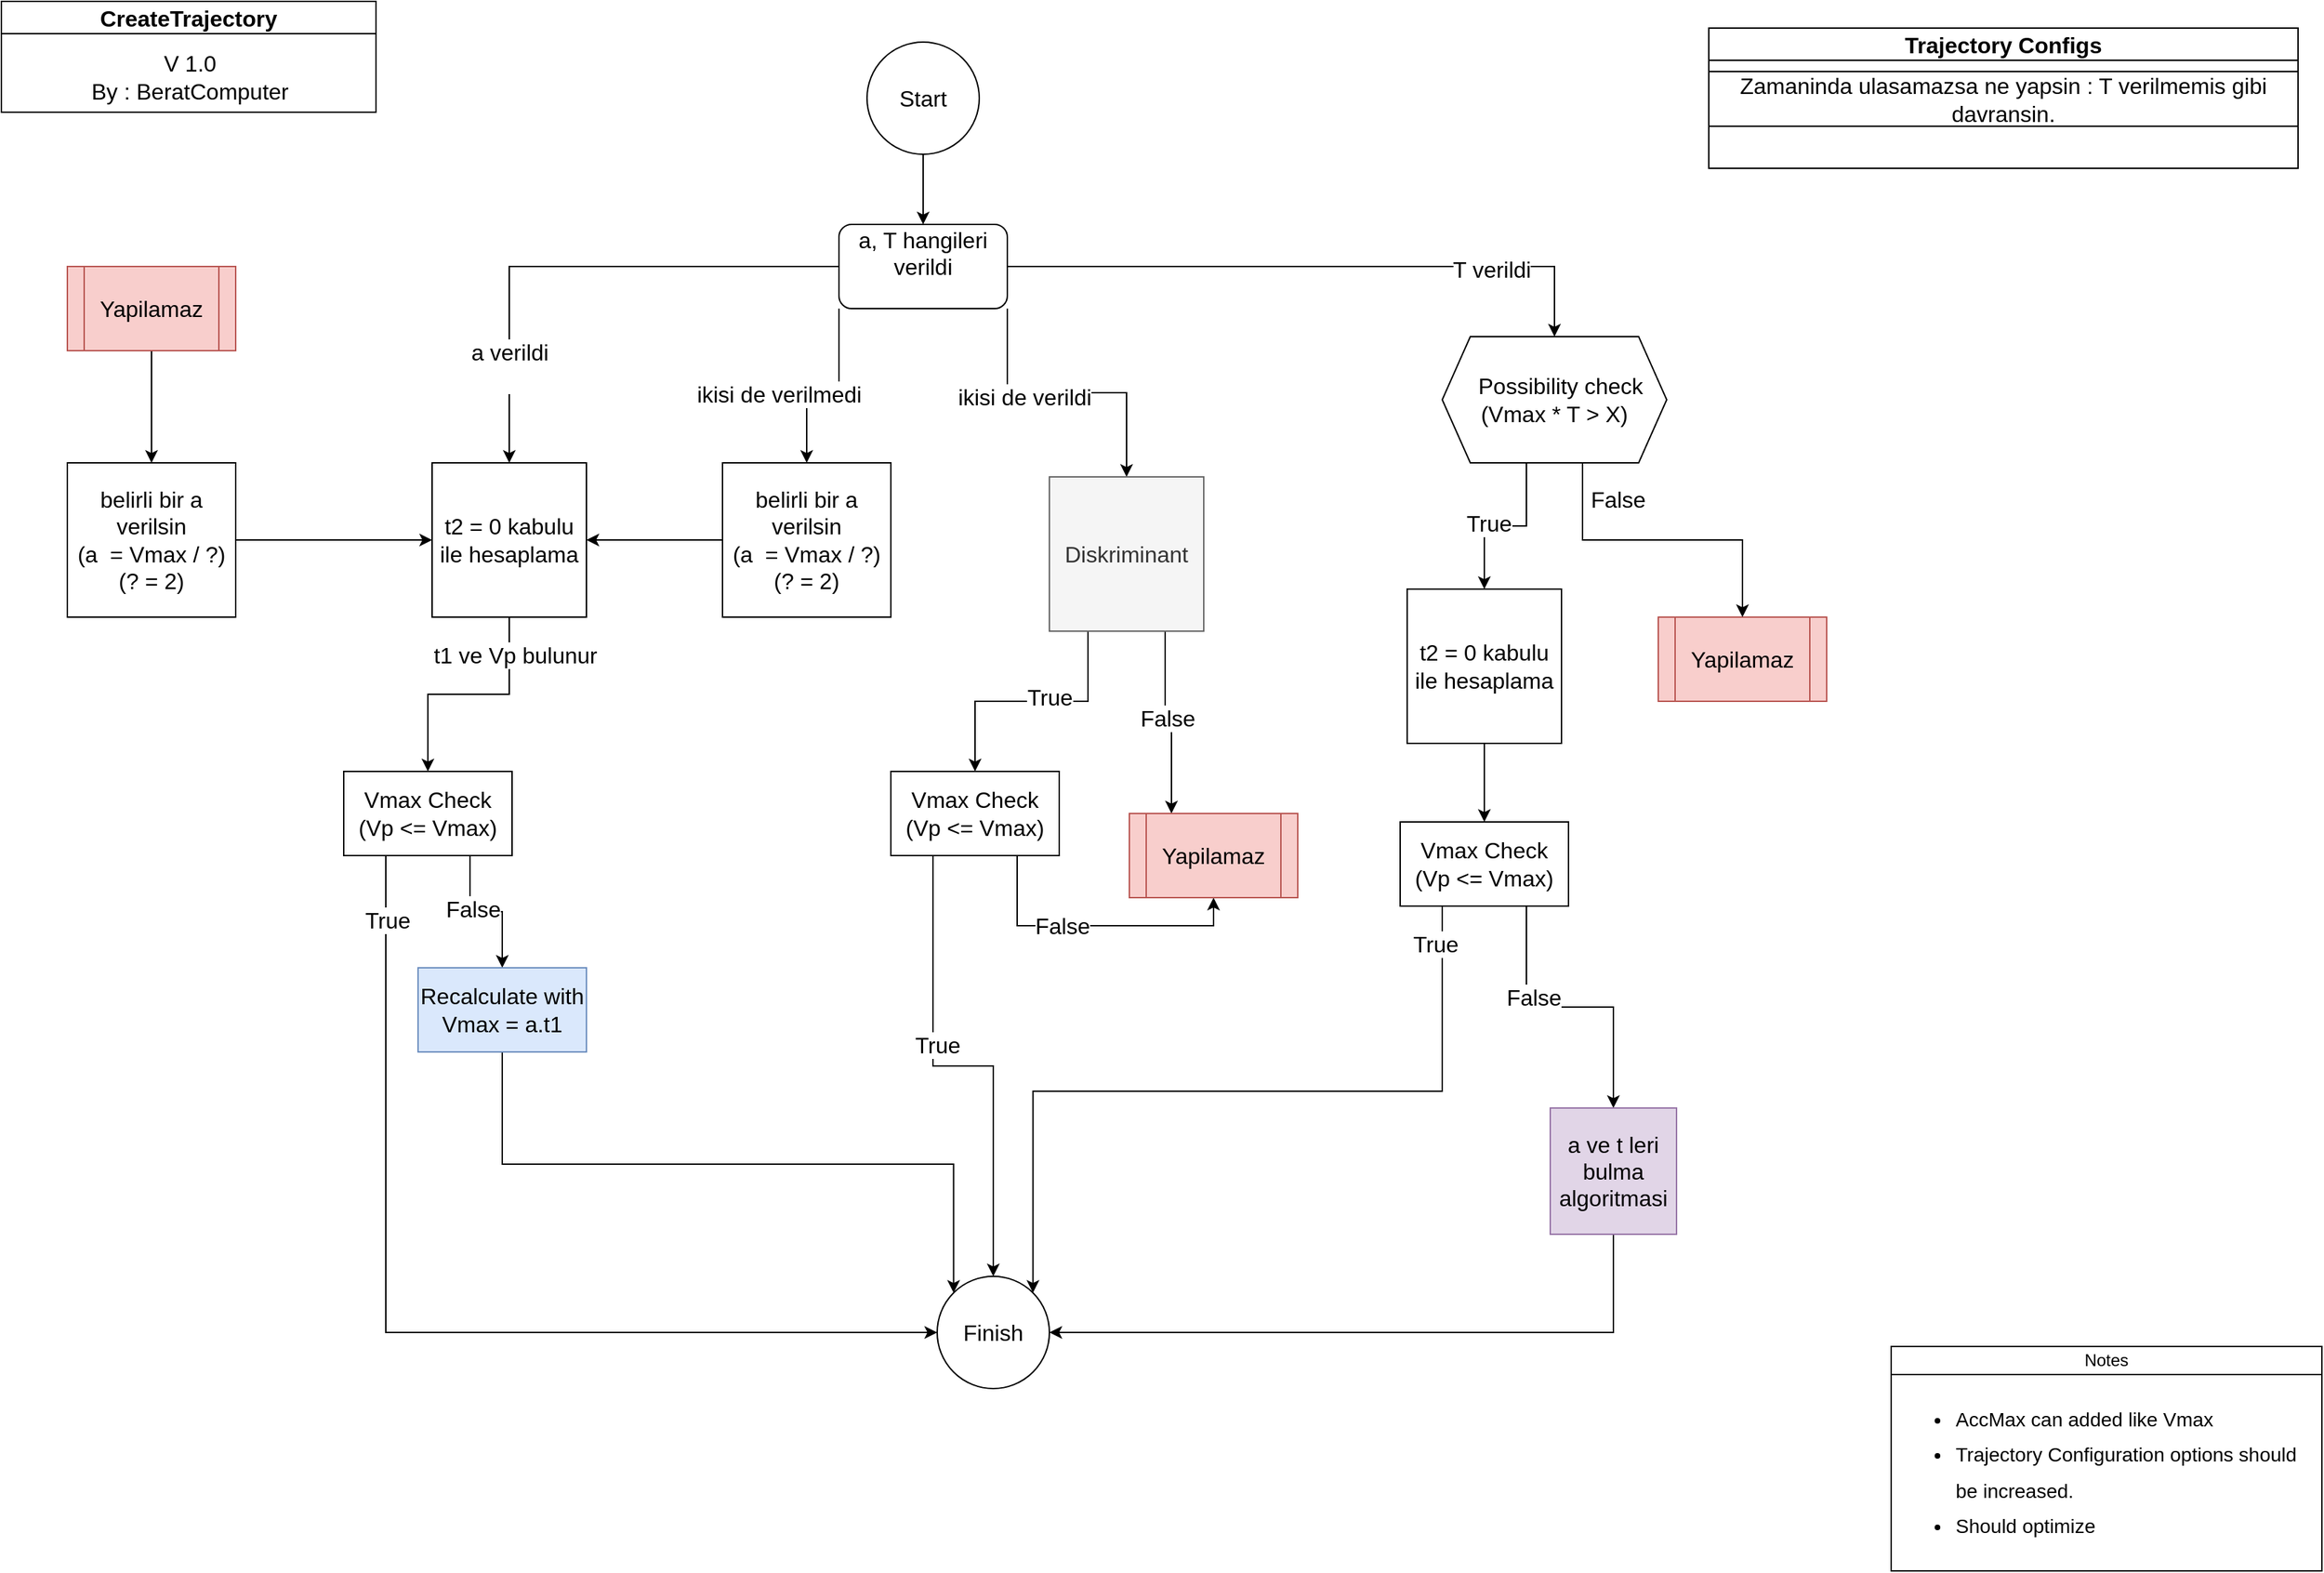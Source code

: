 <mxfile version="24.8.3">
  <diagram id="C5RBs43oDa-KdzZeNtuy" name="Page-1">
    <mxGraphModel dx="3319" dy="2009" grid="1" gridSize="10" guides="1" tooltips="1" connect="1" arrows="1" fold="1" page="1" pageScale="1" pageWidth="827" pageHeight="1169" math="0" shadow="0">
      <root>
        <mxCell id="WIyWlLk6GJQsqaUBKTNV-0" />
        <mxCell id="WIyWlLk6GJQsqaUBKTNV-1" parent="WIyWlLk6GJQsqaUBKTNV-0" />
        <mxCell id="BsCTspoUWDHS2oGdKg_x-1" style="edgeStyle=orthogonalEdgeStyle;rounded=0;orthogonalLoop=1;jettySize=auto;html=1;exitX=0;exitY=0.5;exitDx=0;exitDy=0;fontSize=16;entryX=0.5;entryY=0;entryDx=0;entryDy=0;" parent="WIyWlLk6GJQsqaUBKTNV-1" source="BsCTspoUWDHS2oGdKg_x-0" target="BsCTspoUWDHS2oGdKg_x-22" edge="1">
          <mxGeometry relative="1" as="geometry">
            <mxPoint x="-483" y="-990" as="targetPoint" />
            <Array as="points">
              <mxPoint x="-465" y="-980" />
            </Array>
          </mxGeometry>
        </mxCell>
        <mxCell id="BsCTspoUWDHS2oGdKg_x-11" value="a verildi&lt;div style=&quot;font-size: 16px;&quot;&gt;&lt;br style=&quot;font-size: 16px;&quot;&gt;&lt;/div&gt;" style="edgeLabel;html=1;align=center;verticalAlign=middle;resizable=0;points=[];fontSize=16;" parent="BsCTspoUWDHS2oGdKg_x-1" vertex="1" connectable="0">
          <mxGeometry x="0.629" relative="1" as="geometry">
            <mxPoint as="offset" />
          </mxGeometry>
        </mxCell>
        <mxCell id="BsCTspoUWDHS2oGdKg_x-4" style="edgeStyle=orthogonalEdgeStyle;rounded=0;orthogonalLoop=1;jettySize=auto;html=1;entryX=0.5;entryY=0;entryDx=0;entryDy=0;fontSize=16;exitX=1;exitY=1;exitDx=0;exitDy=0;" parent="WIyWlLk6GJQsqaUBKTNV-1" source="BsCTspoUWDHS2oGdKg_x-0" target="BsCTspoUWDHS2oGdKg_x-12" edge="1">
          <mxGeometry relative="1" as="geometry">
            <mxPoint x="-230.091" y="-870.0" as="targetPoint" />
            <mxPoint x="-33" y="-940" as="sourcePoint" />
          </mxGeometry>
        </mxCell>
        <mxCell id="BsCTspoUWDHS2oGdKg_x-7" value="ikisi de verildi" style="edgeLabel;html=1;align=center;verticalAlign=middle;resizable=0;points=[];fontSize=16;" parent="BsCTspoUWDHS2oGdKg_x-4" vertex="1" connectable="0">
          <mxGeometry x="-0.298" y="-4" relative="1" as="geometry">
            <mxPoint y="-1" as="offset" />
          </mxGeometry>
        </mxCell>
        <mxCell id="BsCTspoUWDHS2oGdKg_x-5" style="edgeStyle=orthogonalEdgeStyle;rounded=0;orthogonalLoop=1;jettySize=auto;html=1;exitX=0;exitY=1;exitDx=0;exitDy=0;entryX=0.5;entryY=0;entryDx=0;entryDy=0;fontSize=16;" parent="WIyWlLk6GJQsqaUBKTNV-1" source="BsCTspoUWDHS2oGdKg_x-0" target="BsCTspoUWDHS2oGdKg_x-62" edge="1">
          <mxGeometry relative="1" as="geometry">
            <mxPoint x="-43" y="-880" as="targetPoint" />
          </mxGeometry>
        </mxCell>
        <mxCell id="BsCTspoUWDHS2oGdKg_x-8" value="ikisi de verilmedi" style="edgeLabel;html=1;align=center;verticalAlign=middle;resizable=0;points=[];fontSize=16;" parent="BsCTspoUWDHS2oGdKg_x-5" vertex="1" connectable="0">
          <mxGeometry x="-0.298" y="-6" relative="1" as="geometry">
            <mxPoint x="-37" y="14" as="offset" />
          </mxGeometry>
        </mxCell>
        <mxCell id="BsCTspoUWDHS2oGdKg_x-6" style="edgeStyle=orthogonalEdgeStyle;rounded=0;orthogonalLoop=1;jettySize=auto;html=1;exitX=1;exitY=0.5;exitDx=0;exitDy=0;entryX=0.5;entryY=0;entryDx=0;entryDy=0;fontSize=16;" parent="WIyWlLk6GJQsqaUBKTNV-1" source="BsCTspoUWDHS2oGdKg_x-0" target="BsCTspoUWDHS2oGdKg_x-43" edge="1">
          <mxGeometry relative="1" as="geometry">
            <mxPoint x="20" y="-870.0" as="targetPoint" />
          </mxGeometry>
        </mxCell>
        <mxCell id="BsCTspoUWDHS2oGdKg_x-9" value="T verildi" style="edgeLabel;html=1;align=center;verticalAlign=middle;resizable=0;points=[];fontSize=16;" parent="BsCTspoUWDHS2oGdKg_x-6" vertex="1" connectable="0">
          <mxGeometry x="0.569" y="-3" relative="1" as="geometry">
            <mxPoint y="-1" as="offset" />
          </mxGeometry>
        </mxCell>
        <mxCell id="BsCTspoUWDHS2oGdKg_x-0" value="a, T hangileri verildi&lt;div style=&quot;font-size: 16px;&quot;&gt;&lt;br style=&quot;font-size: 16px;&quot;&gt;&lt;/div&gt;" style="rounded=1;whiteSpace=wrap;html=1;fontSize=16;" parent="WIyWlLk6GJQsqaUBKTNV-1" vertex="1">
          <mxGeometry x="-230" y="-1010" width="120" height="60" as="geometry" />
        </mxCell>
        <mxCell id="BsCTspoUWDHS2oGdKg_x-13" style="edgeStyle=orthogonalEdgeStyle;rounded=0;orthogonalLoop=1;jettySize=auto;html=1;exitX=0.25;exitY=1;exitDx=0;exitDy=0;entryX=0.5;entryY=0;entryDx=0;entryDy=0;fontSize=16;" parent="WIyWlLk6GJQsqaUBKTNV-1" source="BsCTspoUWDHS2oGdKg_x-12" target="BsCTspoUWDHS2oGdKg_x-17" edge="1">
          <mxGeometry relative="1" as="geometry">
            <mxPoint x="-262.5" y="-510" as="targetPoint" />
          </mxGeometry>
        </mxCell>
        <mxCell id="BsCTspoUWDHS2oGdKg_x-15" value="True" style="edgeLabel;html=1;align=center;verticalAlign=middle;resizable=0;points=[];fontSize=16;" parent="BsCTspoUWDHS2oGdKg_x-13" vertex="1" connectable="0">
          <mxGeometry x="-0.133" y="-3" relative="1" as="geometry">
            <mxPoint as="offset" />
          </mxGeometry>
        </mxCell>
        <mxCell id="BsCTspoUWDHS2oGdKg_x-14" style="edgeStyle=orthogonalEdgeStyle;rounded=0;orthogonalLoop=1;jettySize=auto;html=1;exitX=0.75;exitY=1;exitDx=0;exitDy=0;entryX=0.25;entryY=0;entryDx=0;entryDy=0;fontSize=16;" parent="WIyWlLk6GJQsqaUBKTNV-1" source="BsCTspoUWDHS2oGdKg_x-12" target="BsCTspoUWDHS2oGdKg_x-41" edge="1">
          <mxGeometry relative="1" as="geometry">
            <mxPoint x="-120" y="-540" as="targetPoint" />
          </mxGeometry>
        </mxCell>
        <mxCell id="BsCTspoUWDHS2oGdKg_x-16" value="False" style="edgeLabel;html=1;align=center;verticalAlign=middle;resizable=0;points=[];fontSize=16;" parent="BsCTspoUWDHS2oGdKg_x-14" vertex="1" connectable="0">
          <mxGeometry x="-0.075" y="1" relative="1" as="geometry">
            <mxPoint as="offset" />
          </mxGeometry>
        </mxCell>
        <mxCell id="BsCTspoUWDHS2oGdKg_x-12" value="Diskriminant" style="whiteSpace=wrap;html=1;aspect=fixed;fillColor=#f5f5f5;strokeColor=#666666;fontColor=#333333;fontSize=16;" parent="WIyWlLk6GJQsqaUBKTNV-1" vertex="1">
          <mxGeometry x="-80" y="-830" width="110" height="110" as="geometry" />
        </mxCell>
        <mxCell id="BsCTspoUWDHS2oGdKg_x-18" style="edgeStyle=orthogonalEdgeStyle;rounded=0;orthogonalLoop=1;jettySize=auto;html=1;exitX=0.25;exitY=1;exitDx=0;exitDy=0;entryX=0.5;entryY=0;entryDx=0;entryDy=0;fontSize=16;" parent="WIyWlLk6GJQsqaUBKTNV-1" source="BsCTspoUWDHS2oGdKg_x-17" target="BsCTspoUWDHS2oGdKg_x-24" edge="1">
          <mxGeometry relative="1" as="geometry">
            <mxPoint x="-350" y="-360" as="targetPoint" />
          </mxGeometry>
        </mxCell>
        <mxCell id="BsCTspoUWDHS2oGdKg_x-20" value="True" style="edgeLabel;html=1;align=center;verticalAlign=middle;resizable=0;points=[];fontSize=16;" parent="BsCTspoUWDHS2oGdKg_x-18" vertex="1" connectable="0">
          <mxGeometry x="-0.221" y="3" relative="1" as="geometry">
            <mxPoint y="1" as="offset" />
          </mxGeometry>
        </mxCell>
        <mxCell id="BsCTspoUWDHS2oGdKg_x-19" style="edgeStyle=orthogonalEdgeStyle;rounded=0;orthogonalLoop=1;jettySize=auto;html=1;exitX=0.75;exitY=1;exitDx=0;exitDy=0;fontSize=16;entryX=0.5;entryY=1;entryDx=0;entryDy=0;" parent="WIyWlLk6GJQsqaUBKTNV-1" source="BsCTspoUWDHS2oGdKg_x-17" target="BsCTspoUWDHS2oGdKg_x-41" edge="1">
          <mxGeometry relative="1" as="geometry">
            <mxPoint x="-290" y="-360" as="targetPoint" />
          </mxGeometry>
        </mxCell>
        <mxCell id="BsCTspoUWDHS2oGdKg_x-21" value="False" style="edgeLabel;html=1;align=center;verticalAlign=middle;resizable=0;points=[];fontSize=16;" parent="BsCTspoUWDHS2oGdKg_x-19" vertex="1" connectable="0">
          <mxGeometry x="-0.221" y="1" relative="1" as="geometry">
            <mxPoint y="1" as="offset" />
          </mxGeometry>
        </mxCell>
        <mxCell id="BsCTspoUWDHS2oGdKg_x-17" value="Vmax Check&lt;div style=&quot;font-size: 16px;&quot;&gt;(Vp &amp;lt;= Vmax)&lt;/div&gt;" style="rounded=0;whiteSpace=wrap;html=1;fontSize=16;" parent="WIyWlLk6GJQsqaUBKTNV-1" vertex="1">
          <mxGeometry x="-193" y="-620" width="120" height="60" as="geometry" />
        </mxCell>
        <mxCell id="BsCTspoUWDHS2oGdKg_x-23" style="edgeStyle=orthogonalEdgeStyle;rounded=0;orthogonalLoop=1;jettySize=auto;html=1;exitX=0.5;exitY=1;exitDx=0;exitDy=0;entryX=0.5;entryY=0;entryDx=0;entryDy=0;fontSize=16;" parent="WIyWlLk6GJQsqaUBKTNV-1" source="BsCTspoUWDHS2oGdKg_x-22" target="BsCTspoUWDHS2oGdKg_x-25" edge="1">
          <mxGeometry relative="1" as="geometry">
            <mxPoint x="-460" y="-620" as="targetPoint" />
          </mxGeometry>
        </mxCell>
        <mxCell id="BsCTspoUWDHS2oGdKg_x-33" value="t1 ve Vp bulunur" style="edgeLabel;html=1;align=center;verticalAlign=middle;resizable=0;points=[];fontSize=16;" parent="BsCTspoUWDHS2oGdKg_x-23" vertex="1" connectable="0">
          <mxGeometry x="-0.668" y="4" relative="1" as="geometry">
            <mxPoint y="-1" as="offset" />
          </mxGeometry>
        </mxCell>
        <mxCell id="BsCTspoUWDHS2oGdKg_x-22" value="t2 = 0 kabulu ile hesaplama" style="whiteSpace=wrap;html=1;aspect=fixed;fontSize=16;" parent="WIyWlLk6GJQsqaUBKTNV-1" vertex="1">
          <mxGeometry x="-520" y="-840" width="110" height="110" as="geometry" />
        </mxCell>
        <mxCell id="BsCTspoUWDHS2oGdKg_x-24" value="Finish" style="ellipse;whiteSpace=wrap;html=1;aspect=fixed;fontSize=16;" parent="WIyWlLk6GJQsqaUBKTNV-1" vertex="1">
          <mxGeometry x="-160" y="-260" width="80" height="80" as="geometry" />
        </mxCell>
        <mxCell id="BsCTspoUWDHS2oGdKg_x-26" style="edgeStyle=orthogonalEdgeStyle;rounded=0;orthogonalLoop=1;jettySize=auto;html=1;exitX=0.25;exitY=1;exitDx=0;exitDy=0;entryX=0;entryY=0.5;entryDx=0;entryDy=0;fontSize=16;" parent="WIyWlLk6GJQsqaUBKTNV-1" source="BsCTspoUWDHS2oGdKg_x-25" target="BsCTspoUWDHS2oGdKg_x-24" edge="1">
          <mxGeometry relative="1" as="geometry" />
        </mxCell>
        <mxCell id="BsCTspoUWDHS2oGdKg_x-29" value="True" style="edgeLabel;html=1;align=center;verticalAlign=middle;resizable=0;points=[];fontSize=16;" parent="BsCTspoUWDHS2oGdKg_x-26" vertex="1" connectable="0">
          <mxGeometry x="-0.877" y="1" relative="1" as="geometry">
            <mxPoint y="1" as="offset" />
          </mxGeometry>
        </mxCell>
        <mxCell id="BsCTspoUWDHS2oGdKg_x-27" style="edgeStyle=orthogonalEdgeStyle;rounded=0;orthogonalLoop=1;jettySize=auto;html=1;exitX=0.75;exitY=1;exitDx=0;exitDy=0;entryX=0.5;entryY=0;entryDx=0;entryDy=0;fontSize=16;" parent="WIyWlLk6GJQsqaUBKTNV-1" source="BsCTspoUWDHS2oGdKg_x-25" target="BsCTspoUWDHS2oGdKg_x-31" edge="1">
          <mxGeometry relative="1" as="geometry">
            <mxPoint x="-492.846" y="-490" as="targetPoint" />
          </mxGeometry>
        </mxCell>
        <mxCell id="BsCTspoUWDHS2oGdKg_x-30" value="False" style="edgeLabel;html=1;align=center;verticalAlign=middle;resizable=0;points=[];fontSize=16;" parent="BsCTspoUWDHS2oGdKg_x-27" vertex="1" connectable="0">
          <mxGeometry x="-0.196" y="1" relative="1" as="geometry">
            <mxPoint y="-1" as="offset" />
          </mxGeometry>
        </mxCell>
        <mxCell id="BsCTspoUWDHS2oGdKg_x-25" value="Vmax Check&lt;div style=&quot;font-size: 16px;&quot;&gt;(Vp &amp;lt;= Vmax)&lt;/div&gt;" style="rounded=0;whiteSpace=wrap;html=1;fontSize=16;" parent="WIyWlLk6GJQsqaUBKTNV-1" vertex="1">
          <mxGeometry x="-583" y="-620" width="120" height="60" as="geometry" />
        </mxCell>
        <mxCell id="BsCTspoUWDHS2oGdKg_x-32" style="edgeStyle=orthogonalEdgeStyle;rounded=0;orthogonalLoop=1;jettySize=auto;html=1;exitX=0.5;exitY=1;exitDx=0;exitDy=0;entryX=0;entryY=0;entryDx=0;entryDy=0;fontSize=16;" parent="WIyWlLk6GJQsqaUBKTNV-1" source="BsCTspoUWDHS2oGdKg_x-31" target="BsCTspoUWDHS2oGdKg_x-24" edge="1">
          <mxGeometry relative="1" as="geometry" />
        </mxCell>
        <mxCell id="BsCTspoUWDHS2oGdKg_x-31" value="Recalculate with&lt;br style=&quot;font-size: 16px;&quot;&gt;Vmax = a.t1" style="rounded=0;whiteSpace=wrap;html=1;fillColor=#dae8fc;strokeColor=#6c8ebf;fontSize=16;" parent="WIyWlLk6GJQsqaUBKTNV-1" vertex="1">
          <mxGeometry x="-530" y="-480" width="120" height="60" as="geometry" />
        </mxCell>
        <mxCell id="T1XglIzjYJJxU0rhlTqj-9" style="edgeStyle=orthogonalEdgeStyle;rounded=0;orthogonalLoop=1;jettySize=auto;html=1;exitX=0.5;exitY=1;exitDx=0;exitDy=0;entryX=0.5;entryY=0;entryDx=0;entryDy=0;" edge="1" parent="WIyWlLk6GJQsqaUBKTNV-1" source="BsCTspoUWDHS2oGdKg_x-34" target="BsCTspoUWDHS2oGdKg_x-36">
          <mxGeometry relative="1" as="geometry" />
        </mxCell>
        <mxCell id="BsCTspoUWDHS2oGdKg_x-34" value="t2 = 0 kabulu ile hesaplama" style="whiteSpace=wrap;html=1;aspect=fixed;fontSize=16;" parent="WIyWlLk6GJQsqaUBKTNV-1" vertex="1">
          <mxGeometry x="175" y="-750" width="110" height="110" as="geometry" />
        </mxCell>
        <mxCell id="BsCTspoUWDHS2oGdKg_x-37" style="edgeStyle=orthogonalEdgeStyle;rounded=0;orthogonalLoop=1;jettySize=auto;html=1;exitX=0.25;exitY=1;exitDx=0;exitDy=0;fontSize=16;entryX=1;entryY=0;entryDx=0;entryDy=0;" parent="WIyWlLk6GJQsqaUBKTNV-1" source="BsCTspoUWDHS2oGdKg_x-36" target="BsCTspoUWDHS2oGdKg_x-24" edge="1">
          <mxGeometry relative="1" as="geometry">
            <mxPoint x="-93" y="-250" as="targetPoint" />
          </mxGeometry>
        </mxCell>
        <mxCell id="BsCTspoUWDHS2oGdKg_x-39" value="True" style="edgeLabel;html=1;align=center;verticalAlign=middle;resizable=0;points=[];fontSize=16;" parent="BsCTspoUWDHS2oGdKg_x-37" vertex="1" connectable="0">
          <mxGeometry x="-0.907" y="-5" relative="1" as="geometry">
            <mxPoint as="offset" />
          </mxGeometry>
        </mxCell>
        <mxCell id="BsCTspoUWDHS2oGdKg_x-38" style="edgeStyle=orthogonalEdgeStyle;rounded=0;orthogonalLoop=1;jettySize=auto;html=1;exitX=0.75;exitY=1;exitDx=0;exitDy=0;fontSize=16;entryX=0.5;entryY=0;entryDx=0;entryDy=0;" parent="WIyWlLk6GJQsqaUBKTNV-1" source="BsCTspoUWDHS2oGdKg_x-36" edge="1" target="BsCTspoUWDHS2oGdKg_x-57">
          <mxGeometry relative="1" as="geometry">
            <mxPoint x="480" y="-540" as="targetPoint" />
          </mxGeometry>
        </mxCell>
        <mxCell id="BsCTspoUWDHS2oGdKg_x-40" value="False" style="edgeLabel;html=1;align=center;verticalAlign=middle;resizable=0;points=[];fontSize=16;" parent="BsCTspoUWDHS2oGdKg_x-38" vertex="1" connectable="0">
          <mxGeometry x="-0.37" y="5" relative="1" as="geometry">
            <mxPoint as="offset" />
          </mxGeometry>
        </mxCell>
        <mxCell id="BsCTspoUWDHS2oGdKg_x-36" value="Vmax Check&lt;div style=&quot;font-size: 16px;&quot;&gt;(Vp &amp;lt;= Vmax)&lt;/div&gt;" style="rounded=0;whiteSpace=wrap;html=1;fontSize=16;" parent="WIyWlLk6GJQsqaUBKTNV-1" vertex="1">
          <mxGeometry x="170" y="-584" width="120" height="60" as="geometry" />
        </mxCell>
        <mxCell id="BsCTspoUWDHS2oGdKg_x-41" value="Yapilamaz" style="shape=process;whiteSpace=wrap;html=1;backgroundOutline=1;fillColor=#f8cecc;strokeColor=#b85450;fontSize=16;" parent="WIyWlLk6GJQsqaUBKTNV-1" vertex="1">
          <mxGeometry x="-23" y="-590" width="120" height="60" as="geometry" />
        </mxCell>
        <mxCell id="BsCTspoUWDHS2oGdKg_x-42" value="Yapilamaz" style="shape=process;whiteSpace=wrap;html=1;backgroundOutline=1;fillColor=#f8cecc;strokeColor=#b85450;fontSize=16;" parent="WIyWlLk6GJQsqaUBKTNV-1" vertex="1">
          <mxGeometry x="354" y="-730" width="120" height="60" as="geometry" />
        </mxCell>
        <mxCell id="BsCTspoUWDHS2oGdKg_x-44" style="edgeStyle=orthogonalEdgeStyle;rounded=0;orthogonalLoop=1;jettySize=auto;html=1;exitX=0.625;exitY=1;exitDx=0;exitDy=0;entryX=0.5;entryY=0;entryDx=0;entryDy=0;fontSize=16;" parent="WIyWlLk6GJQsqaUBKTNV-1" source="BsCTspoUWDHS2oGdKg_x-43" target="BsCTspoUWDHS2oGdKg_x-42" edge="1">
          <mxGeometry relative="1" as="geometry" />
        </mxCell>
        <mxCell id="BsCTspoUWDHS2oGdKg_x-46" value="False" style="edgeLabel;html=1;align=center;verticalAlign=middle;resizable=0;points=[];fontSize=16;rotation=0;" parent="BsCTspoUWDHS2oGdKg_x-44" vertex="1" connectable="0">
          <mxGeometry x="-0.774" y="-3" relative="1" as="geometry">
            <mxPoint x="28" as="offset" />
          </mxGeometry>
        </mxCell>
        <mxCell id="T1XglIzjYJJxU0rhlTqj-8" style="edgeStyle=orthogonalEdgeStyle;rounded=0;orthogonalLoop=1;jettySize=auto;html=1;exitX=0.375;exitY=1;exitDx=0;exitDy=0;entryX=0.5;entryY=0;entryDx=0;entryDy=0;" edge="1" parent="WIyWlLk6GJQsqaUBKTNV-1" source="BsCTspoUWDHS2oGdKg_x-43" target="BsCTspoUWDHS2oGdKg_x-34">
          <mxGeometry relative="1" as="geometry" />
        </mxCell>
        <mxCell id="T1XglIzjYJJxU0rhlTqj-10" value="&lt;font style=&quot;font-size: 16px;&quot;&gt;True&lt;/font&gt;" style="edgeLabel;html=1;align=center;verticalAlign=middle;resizable=0;points=[];" vertex="1" connectable="0" parent="T1XglIzjYJJxU0rhlTqj-8">
          <mxGeometry x="0.206" y="-1" relative="1" as="geometry">
            <mxPoint y="-1" as="offset" />
          </mxGeometry>
        </mxCell>
        <mxCell id="BsCTspoUWDHS2oGdKg_x-43" value="&amp;nbsp;&amp;nbsp;Possibility check&lt;div style=&quot;font-size: 16px;&quot;&gt;(Vmax * T &amp;gt; X&lt;span style=&quot;background-color: initial; font-size: 16px;&quot;&gt;)&lt;/span&gt;&lt;/div&gt;" style="shape=hexagon;perimeter=hexagonPerimeter2;whiteSpace=wrap;html=1;fixedSize=1;fontSize=16;" parent="WIyWlLk6GJQsqaUBKTNV-1" vertex="1">
          <mxGeometry x="200" y="-930" width="160" height="90" as="geometry" />
        </mxCell>
        <mxCell id="BsCTspoUWDHS2oGdKg_x-49" value="CreateTrajectory" style="swimlane;whiteSpace=wrap;html=1;fontSize=16;" parent="WIyWlLk6GJQsqaUBKTNV-1" vertex="1">
          <mxGeometry x="-827" y="-1169" width="267" height="79" as="geometry" />
        </mxCell>
        <mxCell id="BsCTspoUWDHS2oGdKg_x-55" value="V 1.0&lt;br style=&quot;font-size: 16px;&quot;&gt;By : BeratComputer" style="text;html=1;align=center;verticalAlign=middle;resizable=0;points=[];autosize=1;strokeColor=none;fillColor=none;fontSize=16;" parent="BsCTspoUWDHS2oGdKg_x-49" vertex="1">
          <mxGeometry x="53.5" y="29" width="160" height="50" as="geometry" />
        </mxCell>
        <mxCell id="BsCTspoUWDHS2oGdKg_x-51" value="Notes" style="swimlane;fontStyle=0;childLayout=stackLayout;horizontal=1;startSize=20;horizontalStack=0;resizeParent=1;resizeParentMax=0;resizeLast=0;collapsible=1;marginBottom=0;whiteSpace=wrap;html=1;" parent="WIyWlLk6GJQsqaUBKTNV-1" vertex="1">
          <mxGeometry x="520" y="-210" width="307" height="160" as="geometry" />
        </mxCell>
        <mxCell id="BsCTspoUWDHS2oGdKg_x-52" value="&lt;ul style=&quot;font-size: 14px; line-height: 180%;&quot;&gt;&lt;li&gt;AccMax can added like Vmax&lt;/li&gt;&lt;li&gt;Trajectory Configuration options should be increased.&lt;/li&gt;&lt;li&gt;Should optimize&lt;/li&gt;&lt;/ul&gt;" style="text;strokeColor=none;fillColor=none;align=left;verticalAlign=middle;spacingLeft=4;spacingRight=4;overflow=hidden;points=[[0,0.5],[1,0.5]];portConstraint=eastwest;rotatable=0;whiteSpace=wrap;html=1;" parent="BsCTspoUWDHS2oGdKg_x-51" vertex="1">
          <mxGeometry y="20" width="307" height="140" as="geometry" />
        </mxCell>
        <mxCell id="BsCTspoUWDHS2oGdKg_x-58" style="edgeStyle=orthogonalEdgeStyle;rounded=0;orthogonalLoop=1;jettySize=auto;html=1;exitX=0.5;exitY=1;exitDx=0;exitDy=0;fontSize=16;entryX=1;entryY=0.5;entryDx=0;entryDy=0;" parent="WIyWlLk6GJQsqaUBKTNV-1" source="BsCTspoUWDHS2oGdKg_x-57" target="BsCTspoUWDHS2oGdKg_x-24" edge="1">
          <mxGeometry relative="1" as="geometry">
            <mxPoint x="17" y="-210" as="targetPoint" />
          </mxGeometry>
        </mxCell>
        <mxCell id="BsCTspoUWDHS2oGdKg_x-57" value="a ve t leri bulma algoritmasi" style="whiteSpace=wrap;html=1;aspect=fixed;fillColor=#e1d5e7;strokeColor=#9673a6;fontSize=16;" parent="WIyWlLk6GJQsqaUBKTNV-1" vertex="1">
          <mxGeometry x="277" y="-380" width="90" height="90" as="geometry" />
        </mxCell>
        <mxCell id="BsCTspoUWDHS2oGdKg_x-60" style="edgeStyle=orthogonalEdgeStyle;rounded=0;orthogonalLoop=1;jettySize=auto;html=1;exitX=0.5;exitY=1;exitDx=0;exitDy=0;entryX=0.5;entryY=0;entryDx=0;entryDy=0;fontSize=16;" parent="WIyWlLk6GJQsqaUBKTNV-1" source="BsCTspoUWDHS2oGdKg_x-59" target="BsCTspoUWDHS2oGdKg_x-0" edge="1">
          <mxGeometry relative="1" as="geometry" />
        </mxCell>
        <mxCell id="BsCTspoUWDHS2oGdKg_x-59" value="Start" style="ellipse;whiteSpace=wrap;html=1;aspect=fixed;fontSize=16;" parent="WIyWlLk6GJQsqaUBKTNV-1" vertex="1">
          <mxGeometry x="-210" y="-1140" width="80" height="80" as="geometry" />
        </mxCell>
        <mxCell id="BsCTspoUWDHS2oGdKg_x-69" style="edgeStyle=orthogonalEdgeStyle;rounded=0;orthogonalLoop=1;jettySize=auto;html=1;exitX=0;exitY=0.5;exitDx=0;exitDy=0;entryX=1;entryY=0.5;entryDx=0;entryDy=0;" parent="WIyWlLk6GJQsqaUBKTNV-1" source="BsCTspoUWDHS2oGdKg_x-62" target="BsCTspoUWDHS2oGdKg_x-22" edge="1">
          <mxGeometry relative="1" as="geometry" />
        </mxCell>
        <mxCell id="BsCTspoUWDHS2oGdKg_x-62" value="belirli bir a verilsin&lt;br&gt;(a&amp;nbsp; = Vmax / ?)&lt;br&gt;(? = 2)" style="rounded=0;whiteSpace=wrap;html=1;fontSize=16;" parent="WIyWlLk6GJQsqaUBKTNV-1" vertex="1">
          <mxGeometry x="-313" y="-840" width="120" height="110" as="geometry" />
        </mxCell>
        <mxCell id="BsCTspoUWDHS2oGdKg_x-64" value="Trajectory Configs" style="swimlane;whiteSpace=wrap;html=1;fontSize=16;" parent="WIyWlLk6GJQsqaUBKTNV-1" vertex="1">
          <mxGeometry x="390" y="-1150" width="420" height="100" as="geometry" />
        </mxCell>
        <mxCell id="BsCTspoUWDHS2oGdKg_x-65" value="Zamaninda ulasamazsa ne yapsin : T verilmemis gibi davransin." style="whiteSpace=wrap;html=1;fontSize=16;" parent="BsCTspoUWDHS2oGdKg_x-64" vertex="1">
          <mxGeometry y="31" width="420" height="39" as="geometry" />
        </mxCell>
        <mxCell id="BsCTspoUWDHS2oGdKg_x-71" style="edgeStyle=orthogonalEdgeStyle;rounded=0;orthogonalLoop=1;jettySize=auto;html=1;exitX=0.5;exitY=1;exitDx=0;exitDy=0;entryX=0.5;entryY=0;entryDx=0;entryDy=0;" parent="WIyWlLk6GJQsqaUBKTNV-1" source="BsCTspoUWDHS2oGdKg_x-70" target="BsCTspoUWDHS2oGdKg_x-72" edge="1">
          <mxGeometry relative="1" as="geometry">
            <mxPoint x="-719.5" y="-850" as="targetPoint" />
          </mxGeometry>
        </mxCell>
        <mxCell id="BsCTspoUWDHS2oGdKg_x-70" value="Yapilamaz" style="shape=process;whiteSpace=wrap;html=1;backgroundOutline=1;fillColor=#f8cecc;strokeColor=#b85450;fontSize=16;" parent="WIyWlLk6GJQsqaUBKTNV-1" vertex="1">
          <mxGeometry x="-780" y="-980" width="120" height="60" as="geometry" />
        </mxCell>
        <mxCell id="BsCTspoUWDHS2oGdKg_x-73" style="edgeStyle=orthogonalEdgeStyle;rounded=0;orthogonalLoop=1;jettySize=auto;html=1;exitX=1;exitY=0.5;exitDx=0;exitDy=0;entryX=0;entryY=0.5;entryDx=0;entryDy=0;" parent="WIyWlLk6GJQsqaUBKTNV-1" source="BsCTspoUWDHS2oGdKg_x-72" target="BsCTspoUWDHS2oGdKg_x-22" edge="1">
          <mxGeometry relative="1" as="geometry" />
        </mxCell>
        <mxCell id="BsCTspoUWDHS2oGdKg_x-72" value="belirli bir a verilsin&lt;br&gt;(a&amp;nbsp; = Vmax / ?)&lt;br&gt;(? = 2)" style="rounded=0;whiteSpace=wrap;html=1;fontSize=16;" parent="WIyWlLk6GJQsqaUBKTNV-1" vertex="1">
          <mxGeometry x="-780" y="-840" width="120" height="110" as="geometry" />
        </mxCell>
      </root>
    </mxGraphModel>
  </diagram>
</mxfile>
